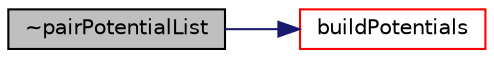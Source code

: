 digraph "~pairPotentialList"
{
  bgcolor="transparent";
  edge [fontname="Helvetica",fontsize="10",labelfontname="Helvetica",labelfontsize="10"];
  node [fontname="Helvetica",fontsize="10",shape=record];
  rankdir="LR";
  Node8 [label="~pairPotentialList",height=0.2,width=0.4,color="black", fillcolor="grey75", style="filled", fontcolor="black"];
  Node8 -> Node9 [color="midnightblue",fontsize="10",style="solid",fontname="Helvetica"];
  Node9 [label="buildPotentials",height=0.2,width=0.4,color="red",URL="$a25605.html#ac9d54c1beb5d4bf5fad3b1c7d40adc0d"];
}
